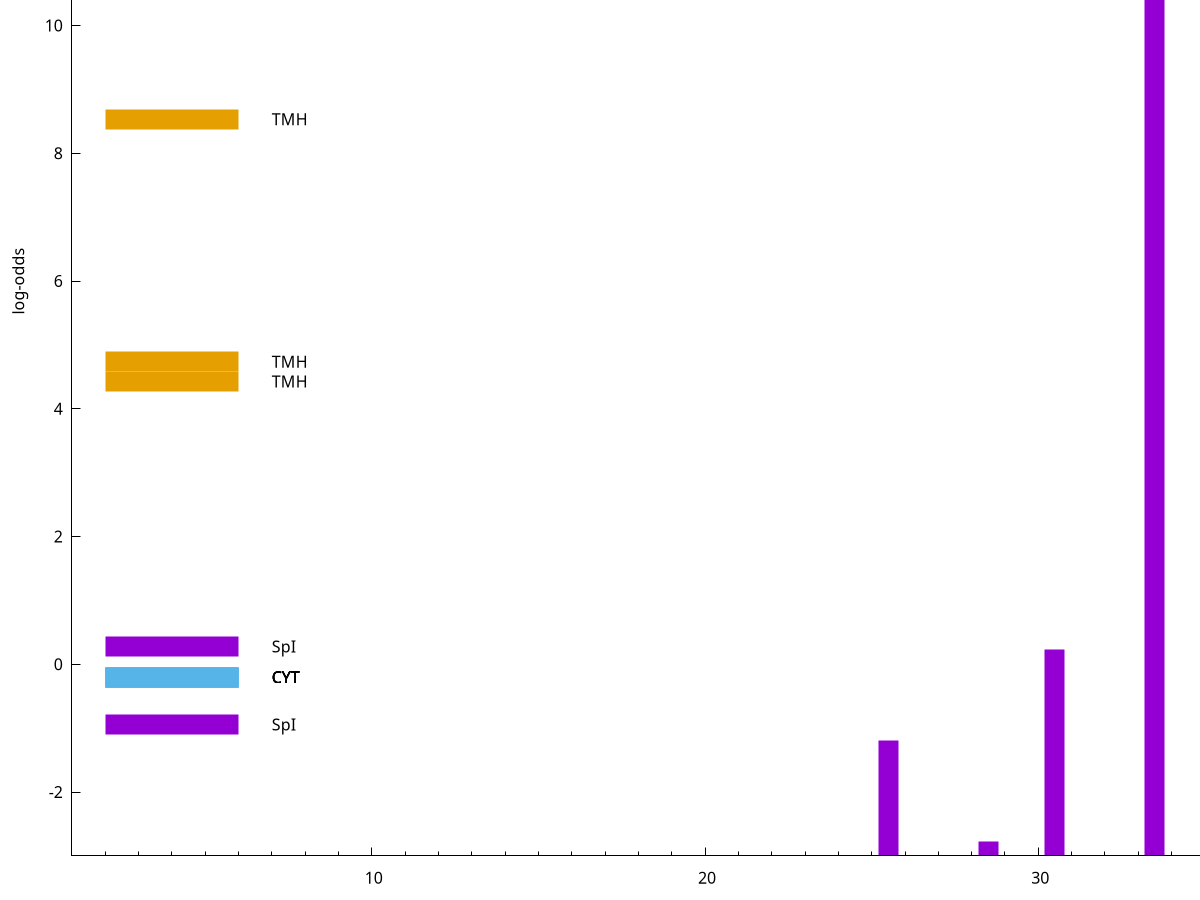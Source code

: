 set title "LipoP predictions for SRR5666568.gff"
set size 2., 1.4
set xrange [1:70] 
set mxtics 10
set yrange [-3:15]
set y2range [0:18]
set ylabel "log-odds"
set term postscript eps color solid "Helvetica" 30
set output "SRR5666568.gff331.eps"
set arrow from 2,10.5401 to 6,10.5401 nohead lt 1 lw 20
set label "SpI" at 7,10.5401
set arrow from 2,8.5343 to 6,8.5343 nohead lt 4 lw 20
set label "TMH" at 7,8.5343
set arrow from 2,4.73872 to 6,4.73872 nohead lt 4 lw 20
set label "TMH" at 7,4.73872
set arrow from 2,4.42635 to 6,4.42635 nohead lt 4 lw 20
set label "TMH" at 7,4.42635
set arrow from 2,0.278226 to 6,0.278226 nohead lt 1 lw 20
set label "SpI" at 7,0.278226
set arrow from 2,-0.200913 to 6,-0.200913 nohead lt 3 lw 20
set label "CYT" at 7,-0.200913
set arrow from 2,-0.200913 to 6,-0.200913 nohead lt 3 lw 20
set label "CYT" at 7,-0.200913
set arrow from 2,-0.200913 to 6,-0.200913 nohead lt 3 lw 20
set label "CYT" at 7,-0.200913
set arrow from 2,-0.200913 to 6,-0.200913 nohead lt 3 lw 20
set label "CYT" at 7,-0.200913
set arrow from 2,-0.200913 to 6,-0.200913 nohead lt 3 lw 20
set label "CYT" at 7,-0.200913
set arrow from 2,-0.941631 to 6,-0.941631 nohead lt 1 lw 20
set label "SpI" at 7,-0.941631
set arrow from 2,10.5401 to 6,10.5401 nohead lt 1 lw 20
set label "SpI" at 7,10.5401
# NOTE: The scores below are the log-odds scores with the threshold
# NOTE: subtracted (a hack to make gnuplot make the histogram all
# NOTE: look nice).
plot "-" axes x1y2 title "" with impulses lt 1 lw 20
33.500000 13.506600
35.500000 7.770360
37.500000 5.510700
30.500000 3.238449
36.500000 2.726651
25.500000 1.802720
28.500000 0.222320
e
exit
